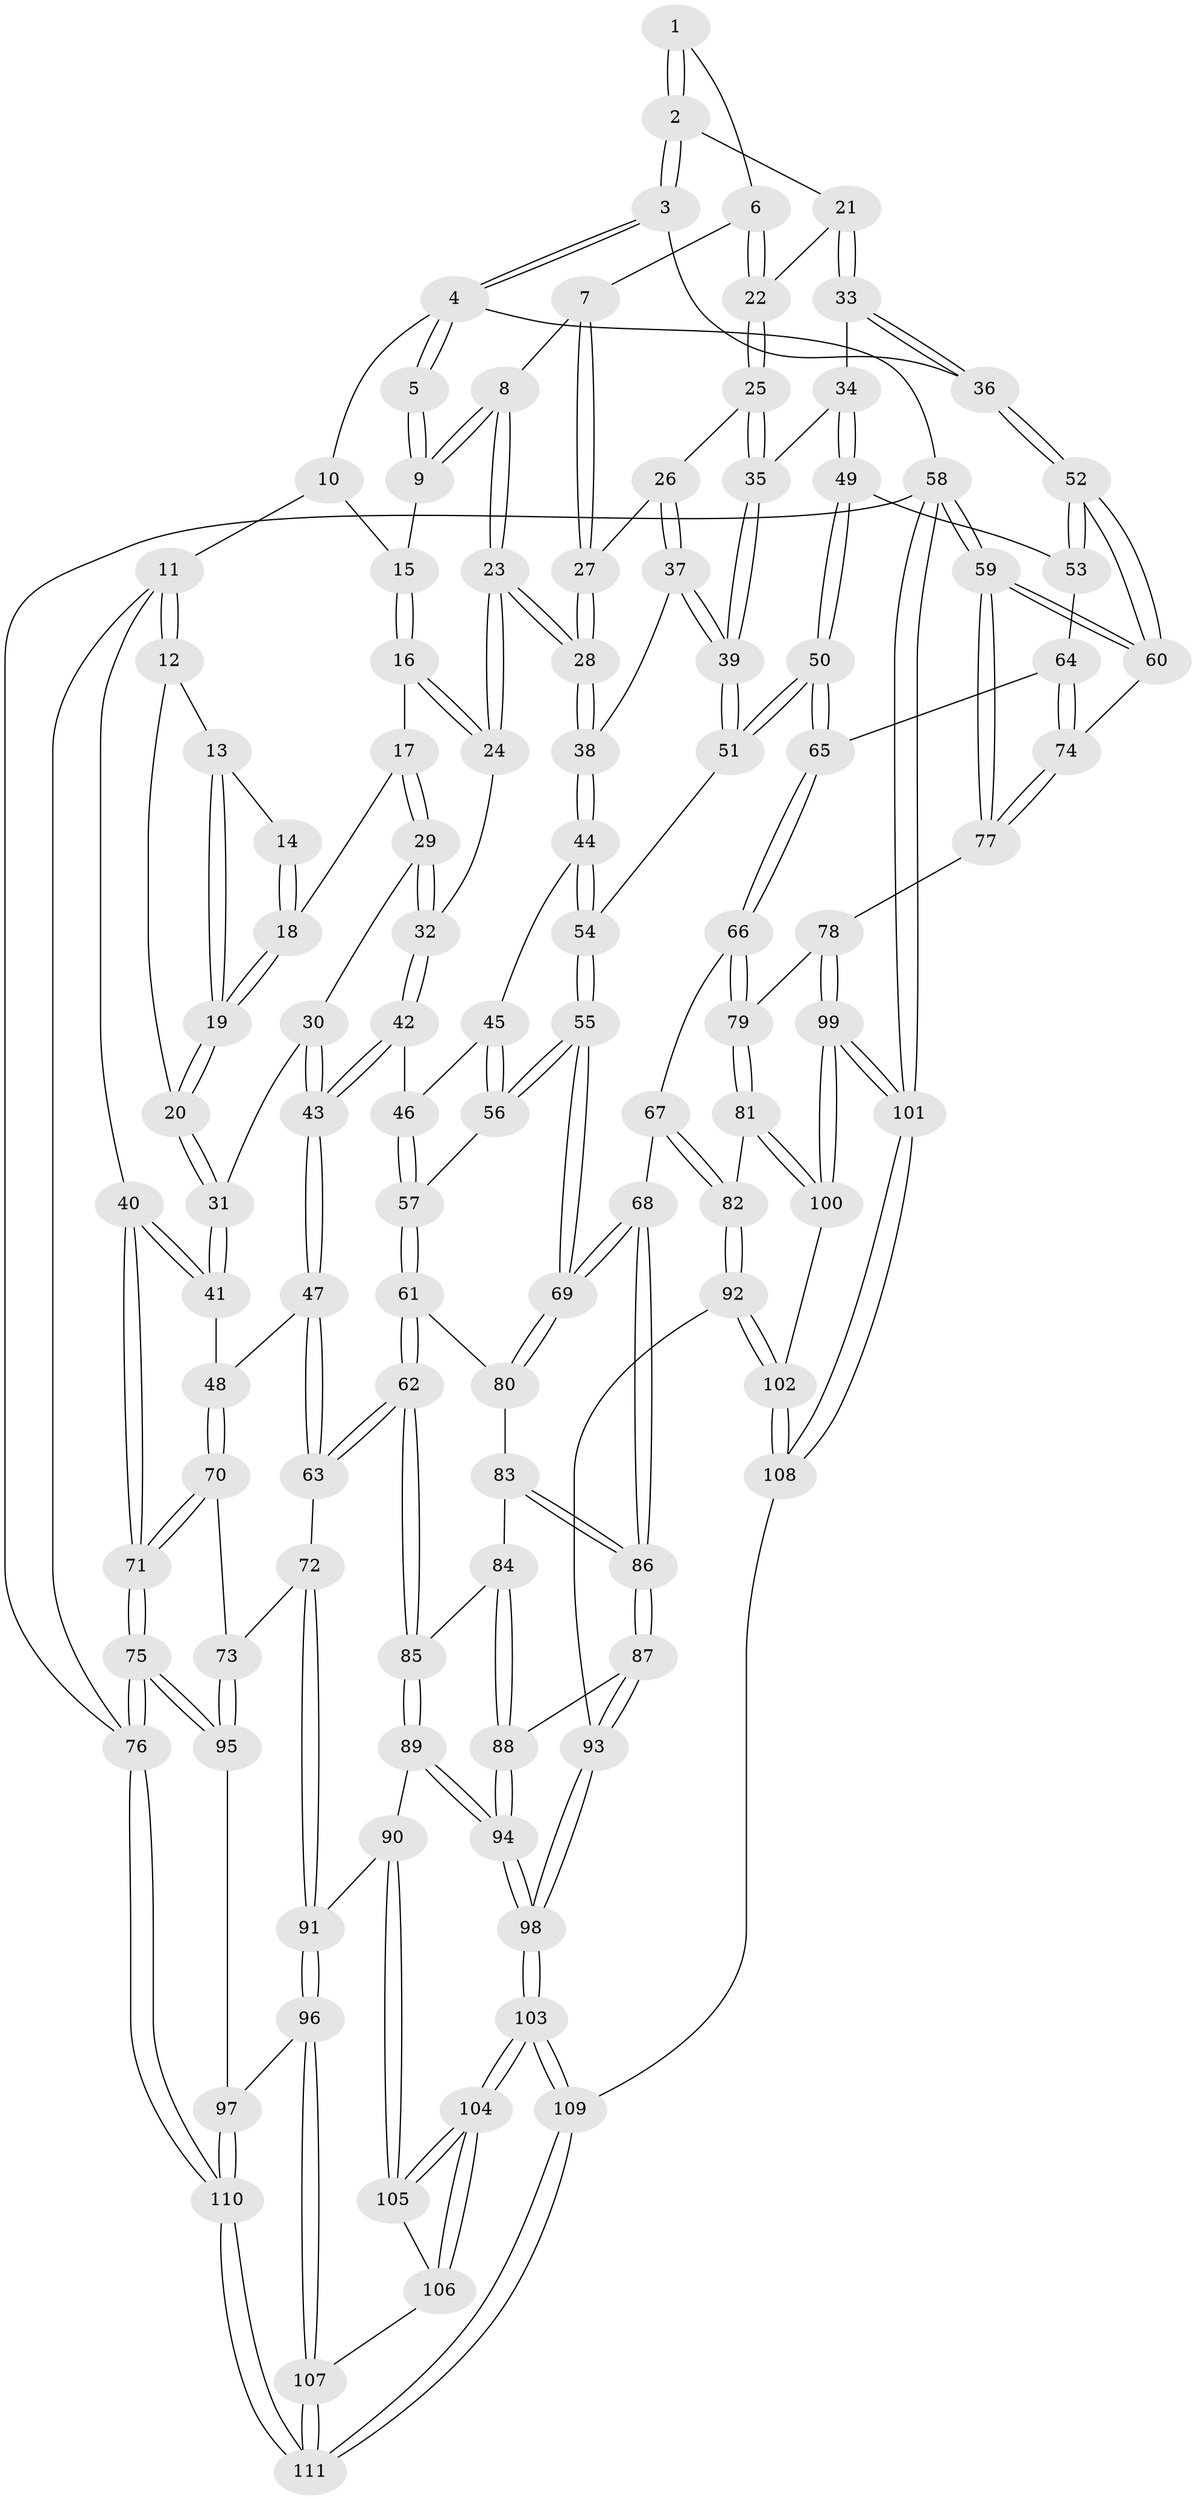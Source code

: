 // Generated by graph-tools (version 1.1) at 2025/17/03/09/25 04:17:22]
// undirected, 111 vertices, 274 edges
graph export_dot {
graph [start="1"]
  node [color=gray90,style=filled];
  1 [pos="+0.7730704639147948+0.009465423224587838"];
  2 [pos="+0.8773436434128757+0.1258475069125104"];
  3 [pos="+1+0"];
  4 [pos="+1+0"];
  5 [pos="+0.7142968195810915+0"];
  6 [pos="+0.7660748183655105+0.08896538345682156"];
  7 [pos="+0.6186445348844738+0.05280388138715722"];
  8 [pos="+0.5372660326004395+0"];
  9 [pos="+0.5175228615704796+0"];
  10 [pos="+0.17570474555078258+0"];
  11 [pos="+0+0.2753209804254767"];
  12 [pos="+0.12797261389694584+0"];
  13 [pos="+0.14909147682993987+0"];
  14 [pos="+0.16657339300597562+0"];
  15 [pos="+0.44108792563758165+0"];
  16 [pos="+0.34296016983710204+0.08019251457194504"];
  17 [pos="+0.2771425756464061+0.14012678740368967"];
  18 [pos="+0.24941065320639383+0.14079198945953744"];
  19 [pos="+0.22244630141156546+0.14833575006933727"];
  20 [pos="+0.10820625701506711+0.20838586355990724"];
  21 [pos="+0.8606781368952506+0.14302264230187794"];
  22 [pos="+0.8191003916396333+0.15226611521166808"];
  23 [pos="+0.4850939354816233+0.23689682886358568"];
  24 [pos="+0.4120221479531776+0.2389055956144245"];
  25 [pos="+0.7269905121275415+0.2220412860075512"];
  26 [pos="+0.7192761437303204+0.2238557239581166"];
  27 [pos="+0.6387762237604004+0.09773913000723534"];
  28 [pos="+0.5428125412055392+0.2984585830708955"];
  29 [pos="+0.317051306613737+0.23787597768463353"];
  30 [pos="+0.18302145953123378+0.265255776299133"];
  31 [pos="+0.09977298696745794+0.22127663165626799"];
  32 [pos="+0.3581048166217255+0.263677585359614"];
  33 [pos="+0.9013722681112809+0.2550172179367702"];
  34 [pos="+0.8867173885771901+0.3388543904617477"];
  35 [pos="+0.8794213969724095+0.33959270666996566"];
  36 [pos="+1+0.1314158774269378"];
  37 [pos="+0.6675428865626697+0.2891451913589353"];
  38 [pos="+0.5604276788373965+0.3216606076713516"];
  39 [pos="+0.7683801004154118+0.41015580531199775"];
  40 [pos="+0+0.3240383109046666"];
  41 [pos="+0+0.3234422734912652"];
  42 [pos="+0.3126791753066151+0.4099242649961908"];
  43 [pos="+0.2923838938698592+0.41917304308234815"];
  44 [pos="+0.5578472768064355+0.3311315109066193"];
  45 [pos="+0.4918680948287147+0.4162188969205968"];
  46 [pos="+0.4105753751634435+0.43118102114721035"];
  47 [pos="+0.23725674097978516+0.48503617278935707"];
  48 [pos="+0.15051185736506445+0.4808925256137939"];
  49 [pos="+0.9718930250735166+0.3955575349086574"];
  50 [pos="+0.7816757873733645+0.516745558179199"];
  51 [pos="+0.7535577922356682+0.4923311290913317"];
  52 [pos="+1+0.41702872199802704"];
  53 [pos="+1+0.40677881071396926"];
  54 [pos="+0.6826546074329516+0.505304989048543"];
  55 [pos="+0.5759771749178686+0.6057072920955434"];
  56 [pos="+0.5469757617546723+0.5675893613703791"];
  57 [pos="+0.41404562390697996+0.5458311156530473"];
  58 [pos="+1+1"];
  59 [pos="+1+0.7200396513384234"];
  60 [pos="+1+0.4825862169665613"];
  61 [pos="+0.32817518703394083+0.6367380877807286"];
  62 [pos="+0.30424295110680544+0.6438762827455486"];
  63 [pos="+0.30238957860334253+0.6431753071838118"];
  64 [pos="+0.8717251245865094+0.5698240106414073"];
  65 [pos="+0.8147745169700009+0.5654114479472938"];
  66 [pos="+0.8114108681199067+0.5748073334580087"];
  67 [pos="+0.7217121439689264+0.6709536986988327"];
  68 [pos="+0.5821814005638616+0.6549783421590654"];
  69 [pos="+0.5743763430740982+0.6304463790620479"];
  70 [pos="+0.07413480100436905+0.6815312819678089"];
  71 [pos="+0+0.6734841538816417"];
  72 [pos="+0.25733498336885763+0.6722745112779541"];
  73 [pos="+0.1453729782796728+0.7259517620717606"];
  74 [pos="+0.9237627100839988+0.6056602290760552"];
  75 [pos="+0+1"];
  76 [pos="+0+1"];
  77 [pos="+0.9422220463427604+0.698060826619039"];
  78 [pos="+0.8670568081286103+0.7725131790159753"];
  79 [pos="+0.8558360054413087+0.7710515449232732"];
  80 [pos="+0.3371014907234738+0.6373962571466705"];
  81 [pos="+0.804711268653342+0.7827244109613317"];
  82 [pos="+0.7963088626359633+0.7822273764536195"];
  83 [pos="+0.47400465966734834+0.7181730079332969"];
  84 [pos="+0.44546255476889535+0.7440513059867587"];
  85 [pos="+0.3303770650294186+0.6967740179295567"];
  86 [pos="+0.5800725394099217+0.6653173882545468"];
  87 [pos="+0.581552334893185+0.678724362976855"];
  88 [pos="+0.4441776716003108+0.806824494616647"];
  89 [pos="+0.3492168308888389+0.8075291195737428"];
  90 [pos="+0.3283828149437231+0.8311417862674588"];
  91 [pos="+0.266008640105915+0.8433885325622232"];
  92 [pos="+0.6867895426525873+0.8420135809070509"];
  93 [pos="+0.6019735760515271+0.798749015541246"];
  94 [pos="+0.44084577125162294+0.8285394384649841"];
  95 [pos="+0.15189280555568205+0.850470229567579"];
  96 [pos="+0.22523507374268498+0.8619115567175772"];
  97 [pos="+0.15897109091475597+0.8570464910462182"];
  98 [pos="+0.4968011938614512+0.8877785119777515"];
  99 [pos="+1+1"];
  100 [pos="+0.8127076841720706+0.923609496245848"];
  101 [pos="+1+1"];
  102 [pos="+0.6980282788073899+0.9261889491417072"];
  103 [pos="+0.48368250612553393+0.9704676665094707"];
  104 [pos="+0.4735640087963934+0.9644059028137935"];
  105 [pos="+0.33281880283586784+0.8504399814528578"];
  106 [pos="+0.3337168032701984+0.8970120030073612"];
  107 [pos="+0.29839418960001346+0.958467416904712"];
  108 [pos="+0.6270592711147367+1"];
  109 [pos="+0.49405368849040854+1"];
  110 [pos="+0.189083339526296+1"];
  111 [pos="+0.3339088032206868+1"];
  1 -- 2;
  1 -- 2;
  1 -- 6;
  2 -- 3;
  2 -- 3;
  2 -- 21;
  3 -- 4;
  3 -- 4;
  3 -- 36;
  4 -- 5;
  4 -- 5;
  4 -- 10;
  4 -- 58;
  5 -- 9;
  5 -- 9;
  6 -- 7;
  6 -- 22;
  6 -- 22;
  7 -- 8;
  7 -- 27;
  7 -- 27;
  8 -- 9;
  8 -- 9;
  8 -- 23;
  8 -- 23;
  9 -- 15;
  10 -- 11;
  10 -- 15;
  11 -- 12;
  11 -- 12;
  11 -- 40;
  11 -- 76;
  12 -- 13;
  12 -- 20;
  13 -- 14;
  13 -- 19;
  13 -- 19;
  14 -- 18;
  14 -- 18;
  15 -- 16;
  15 -- 16;
  16 -- 17;
  16 -- 24;
  16 -- 24;
  17 -- 18;
  17 -- 29;
  17 -- 29;
  18 -- 19;
  18 -- 19;
  19 -- 20;
  19 -- 20;
  20 -- 31;
  20 -- 31;
  21 -- 22;
  21 -- 33;
  21 -- 33;
  22 -- 25;
  22 -- 25;
  23 -- 24;
  23 -- 24;
  23 -- 28;
  23 -- 28;
  24 -- 32;
  25 -- 26;
  25 -- 35;
  25 -- 35;
  26 -- 27;
  26 -- 37;
  26 -- 37;
  27 -- 28;
  27 -- 28;
  28 -- 38;
  28 -- 38;
  29 -- 30;
  29 -- 32;
  29 -- 32;
  30 -- 31;
  30 -- 43;
  30 -- 43;
  31 -- 41;
  31 -- 41;
  32 -- 42;
  32 -- 42;
  33 -- 34;
  33 -- 36;
  33 -- 36;
  34 -- 35;
  34 -- 49;
  34 -- 49;
  35 -- 39;
  35 -- 39;
  36 -- 52;
  36 -- 52;
  37 -- 38;
  37 -- 39;
  37 -- 39;
  38 -- 44;
  38 -- 44;
  39 -- 51;
  39 -- 51;
  40 -- 41;
  40 -- 41;
  40 -- 71;
  40 -- 71;
  41 -- 48;
  42 -- 43;
  42 -- 43;
  42 -- 46;
  43 -- 47;
  43 -- 47;
  44 -- 45;
  44 -- 54;
  44 -- 54;
  45 -- 46;
  45 -- 56;
  45 -- 56;
  46 -- 57;
  46 -- 57;
  47 -- 48;
  47 -- 63;
  47 -- 63;
  48 -- 70;
  48 -- 70;
  49 -- 50;
  49 -- 50;
  49 -- 53;
  50 -- 51;
  50 -- 51;
  50 -- 65;
  50 -- 65;
  51 -- 54;
  52 -- 53;
  52 -- 53;
  52 -- 60;
  52 -- 60;
  53 -- 64;
  54 -- 55;
  54 -- 55;
  55 -- 56;
  55 -- 56;
  55 -- 69;
  55 -- 69;
  56 -- 57;
  57 -- 61;
  57 -- 61;
  58 -- 59;
  58 -- 59;
  58 -- 101;
  58 -- 101;
  58 -- 76;
  59 -- 60;
  59 -- 60;
  59 -- 77;
  59 -- 77;
  60 -- 74;
  61 -- 62;
  61 -- 62;
  61 -- 80;
  62 -- 63;
  62 -- 63;
  62 -- 85;
  62 -- 85;
  63 -- 72;
  64 -- 65;
  64 -- 74;
  64 -- 74;
  65 -- 66;
  65 -- 66;
  66 -- 67;
  66 -- 79;
  66 -- 79;
  67 -- 68;
  67 -- 82;
  67 -- 82;
  68 -- 69;
  68 -- 69;
  68 -- 86;
  68 -- 86;
  69 -- 80;
  69 -- 80;
  70 -- 71;
  70 -- 71;
  70 -- 73;
  71 -- 75;
  71 -- 75;
  72 -- 73;
  72 -- 91;
  72 -- 91;
  73 -- 95;
  73 -- 95;
  74 -- 77;
  74 -- 77;
  75 -- 76;
  75 -- 76;
  75 -- 95;
  75 -- 95;
  76 -- 110;
  76 -- 110;
  77 -- 78;
  78 -- 79;
  78 -- 99;
  78 -- 99;
  79 -- 81;
  79 -- 81;
  80 -- 83;
  81 -- 82;
  81 -- 100;
  81 -- 100;
  82 -- 92;
  82 -- 92;
  83 -- 84;
  83 -- 86;
  83 -- 86;
  84 -- 85;
  84 -- 88;
  84 -- 88;
  85 -- 89;
  85 -- 89;
  86 -- 87;
  86 -- 87;
  87 -- 88;
  87 -- 93;
  87 -- 93;
  88 -- 94;
  88 -- 94;
  89 -- 90;
  89 -- 94;
  89 -- 94;
  90 -- 91;
  90 -- 105;
  90 -- 105;
  91 -- 96;
  91 -- 96;
  92 -- 93;
  92 -- 102;
  92 -- 102;
  93 -- 98;
  93 -- 98;
  94 -- 98;
  94 -- 98;
  95 -- 97;
  96 -- 97;
  96 -- 107;
  96 -- 107;
  97 -- 110;
  97 -- 110;
  98 -- 103;
  98 -- 103;
  99 -- 100;
  99 -- 100;
  99 -- 101;
  99 -- 101;
  100 -- 102;
  101 -- 108;
  101 -- 108;
  102 -- 108;
  102 -- 108;
  103 -- 104;
  103 -- 104;
  103 -- 109;
  103 -- 109;
  104 -- 105;
  104 -- 105;
  104 -- 106;
  104 -- 106;
  105 -- 106;
  106 -- 107;
  107 -- 111;
  107 -- 111;
  108 -- 109;
  109 -- 111;
  109 -- 111;
  110 -- 111;
  110 -- 111;
}
